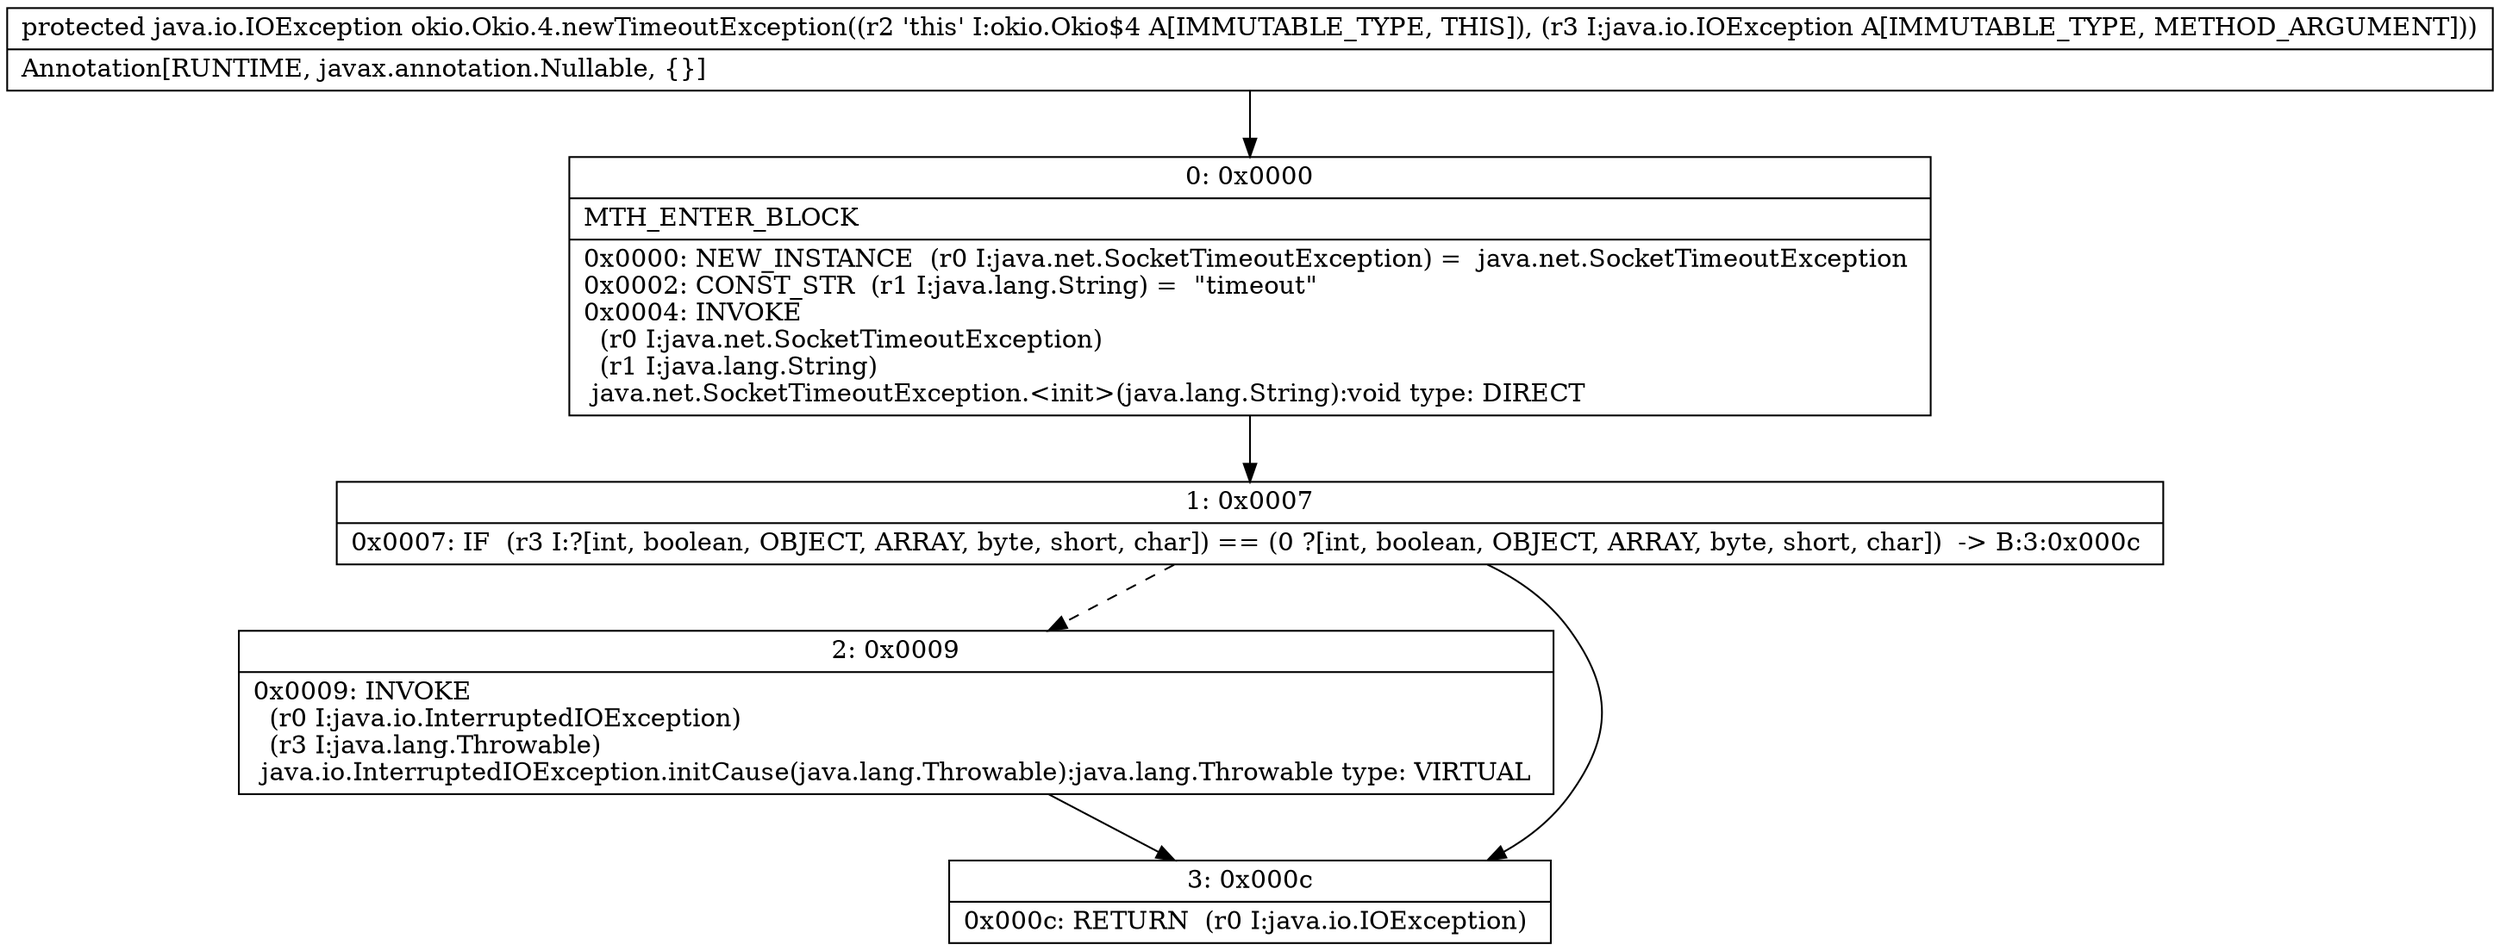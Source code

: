 digraph "CFG forokio.Okio.4.newTimeoutException(Ljava\/io\/IOException;)Ljava\/io\/IOException;" {
Node_0 [shape=record,label="{0\:\ 0x0000|MTH_ENTER_BLOCK\l|0x0000: NEW_INSTANCE  (r0 I:java.net.SocketTimeoutException) =  java.net.SocketTimeoutException \l0x0002: CONST_STR  (r1 I:java.lang.String) =  \"timeout\" \l0x0004: INVOKE  \l  (r0 I:java.net.SocketTimeoutException)\l  (r1 I:java.lang.String)\l java.net.SocketTimeoutException.\<init\>(java.lang.String):void type: DIRECT \l}"];
Node_1 [shape=record,label="{1\:\ 0x0007|0x0007: IF  (r3 I:?[int, boolean, OBJECT, ARRAY, byte, short, char]) == (0 ?[int, boolean, OBJECT, ARRAY, byte, short, char])  \-\> B:3:0x000c \l}"];
Node_2 [shape=record,label="{2\:\ 0x0009|0x0009: INVOKE  \l  (r0 I:java.io.InterruptedIOException)\l  (r3 I:java.lang.Throwable)\l java.io.InterruptedIOException.initCause(java.lang.Throwable):java.lang.Throwable type: VIRTUAL \l}"];
Node_3 [shape=record,label="{3\:\ 0x000c|0x000c: RETURN  (r0 I:java.io.IOException) \l}"];
MethodNode[shape=record,label="{protected java.io.IOException okio.Okio.4.newTimeoutException((r2 'this' I:okio.Okio$4 A[IMMUTABLE_TYPE, THIS]), (r3 I:java.io.IOException A[IMMUTABLE_TYPE, METHOD_ARGUMENT]))  | Annotation[RUNTIME, javax.annotation.Nullable, \{\}]\l}"];
MethodNode -> Node_0;
Node_0 -> Node_1;
Node_1 -> Node_2[style=dashed];
Node_1 -> Node_3;
Node_2 -> Node_3;
}

